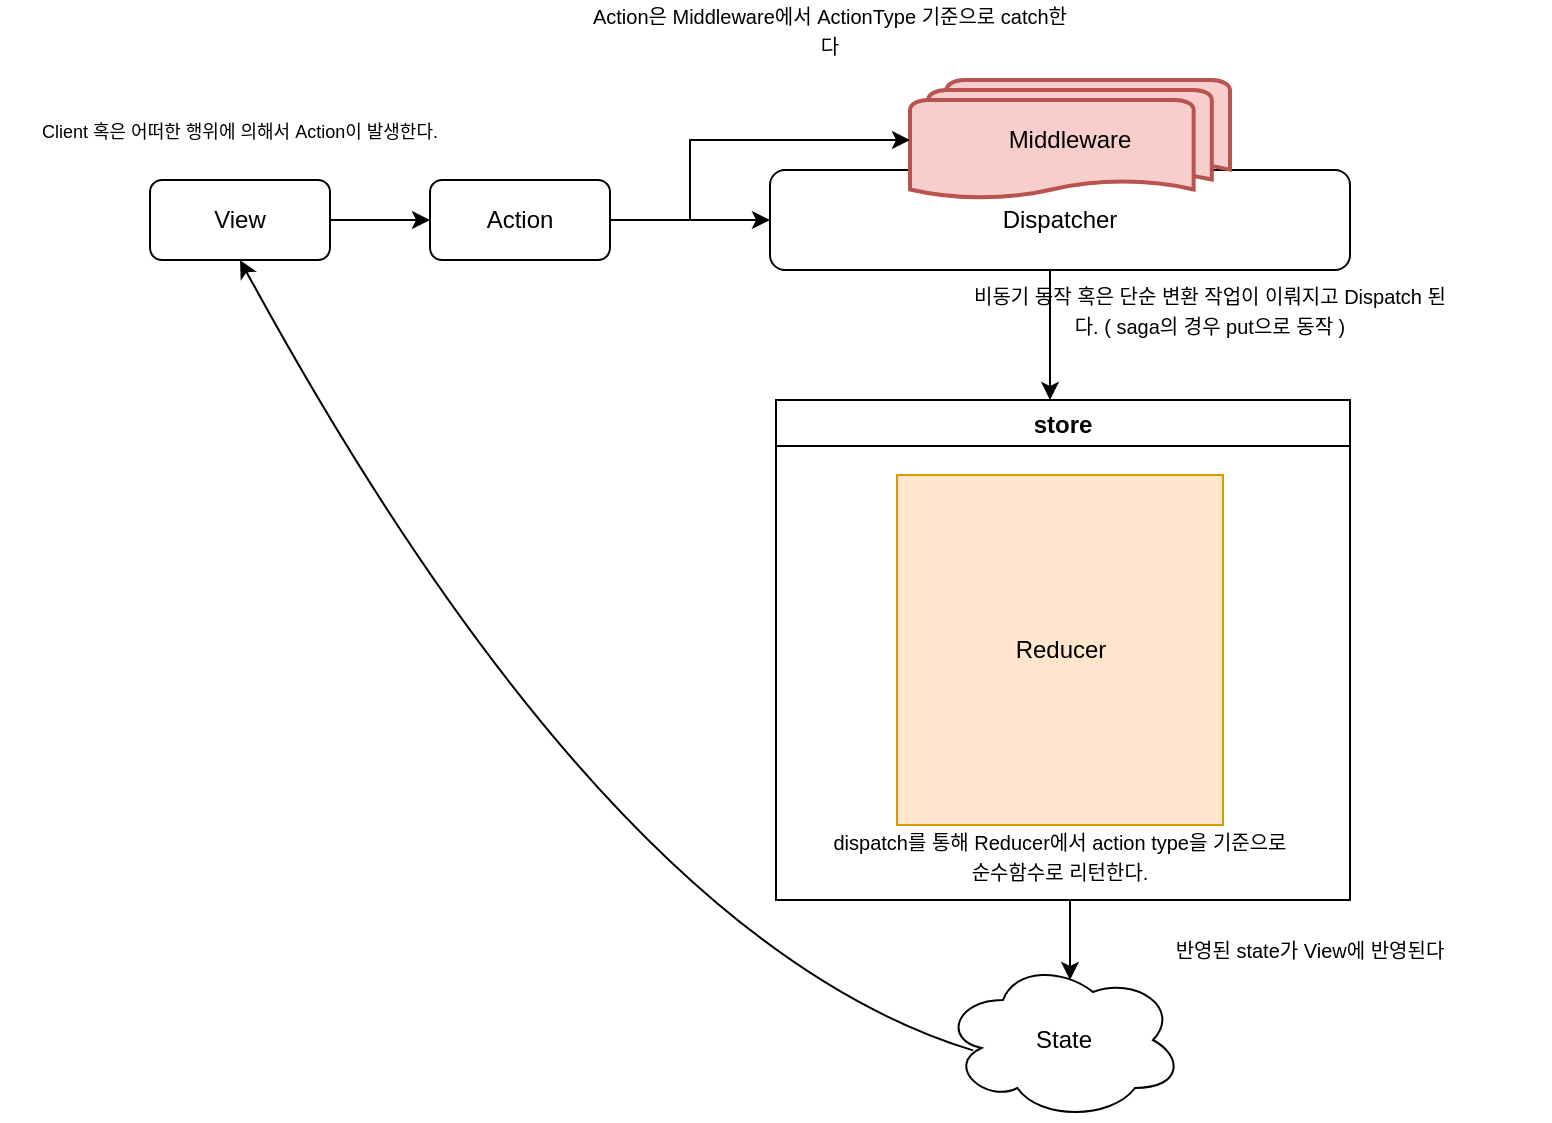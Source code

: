<mxfile version="15.8.3" type="github" pages="2"><diagram id="bOAuq9NTg9r5nYp7MiEH" name="Page-1"><mxGraphModel dx="1426" dy="769" grid="1" gridSize="10" guides="1" tooltips="1" connect="1" arrows="1" fold="1" page="1" pageScale="1" pageWidth="827" pageHeight="1169" math="0" shadow="0"><root><mxCell id="0"/><mxCell id="1" parent="0"/><mxCell id="rfQqdamhgsll6mGy4NY--1" value="View" style="rounded=1;whiteSpace=wrap;html=1;" parent="1" vertex="1"><mxGeometry x="100" y="190" width="90" height="40" as="geometry"/></mxCell><mxCell id="rfQqdamhgsll6mGy4NY--2" value="" style="endArrow=classic;html=1;rounded=0;" parent="1" edge="1"><mxGeometry width="50" height="50" relative="1" as="geometry"><mxPoint x="190" y="210" as="sourcePoint"/><mxPoint x="240" y="210" as="targetPoint"/></mxGeometry></mxCell><mxCell id="rfQqdamhgsll6mGy4NY--7" value="" style="edgeStyle=orthogonalEdgeStyle;rounded=0;orthogonalLoop=1;jettySize=auto;html=1;" parent="1" source="rfQqdamhgsll6mGy4NY--3" target="rfQqdamhgsll6mGy4NY--6" edge="1"><mxGeometry relative="1" as="geometry"/></mxCell><mxCell id="rfQqdamhgsll6mGy4NY--3" value="Action" style="rounded=1;whiteSpace=wrap;html=1;" parent="1" vertex="1"><mxGeometry x="240" y="190" width="90" height="40" as="geometry"/></mxCell><mxCell id="rfQqdamhgsll6mGy4NY--6" value="Dispatcher" style="rounded=1;whiteSpace=wrap;html=1;" parent="1" vertex="1"><mxGeometry x="410" y="185" width="290" height="50" as="geometry"/></mxCell><mxCell id="rfQqdamhgsll6mGy4NY--11" value="Middleware" style="strokeWidth=2;html=1;shape=mxgraph.flowchart.multi-document;whiteSpace=wrap;fillColor=#f8cecc;strokeColor=#b85450;" parent="1" vertex="1"><mxGeometry x="480" y="140" width="160" height="60" as="geometry"/></mxCell><mxCell id="rfQqdamhgsll6mGy4NY--12" value="" style="endArrow=classic;html=1;rounded=0;entryX=0;entryY=0.5;entryDx=0;entryDy=0;entryPerimeter=0;" parent="1" target="rfQqdamhgsll6mGy4NY--11" edge="1"><mxGeometry width="50" height="50" relative="1" as="geometry"><mxPoint x="370" y="210" as="sourcePoint"/><mxPoint x="420" y="160" as="targetPoint"/><Array as="points"><mxPoint x="370" y="170"/></Array></mxGeometry></mxCell><mxCell id="rfQqdamhgsll6mGy4NY--13" value="" style="endArrow=classic;html=1;rounded=0;" parent="1" edge="1"><mxGeometry width="50" height="50" relative="1" as="geometry"><mxPoint x="550" y="235" as="sourcePoint"/><mxPoint x="550" y="300" as="targetPoint"/></mxGeometry></mxCell><mxCell id="rfQqdamhgsll6mGy4NY--15" value="store" style="swimlane;" parent="1" vertex="1"><mxGeometry x="413" y="300" width="287" height="250" as="geometry"/></mxCell><mxCell id="rfQqdamhgsll6mGy4NY--16" value="Reducer" style="whiteSpace=wrap;html=1;fillColor=#ffe6cc;strokeColor=#d79b00;" parent="rfQqdamhgsll6mGy4NY--15" vertex="1"><mxGeometry x="60.5" y="37.5" width="163" height="175" as="geometry"/></mxCell><mxCell id="rfQqdamhgsll6mGy4NY--17" value="" style="endArrow=classic;html=1;rounded=0;" parent="rfQqdamhgsll6mGy4NY--15" edge="1"><mxGeometry width="50" height="50" relative="1" as="geometry"><mxPoint x="147" y="250" as="sourcePoint"/><mxPoint x="147" y="290" as="targetPoint"/></mxGeometry></mxCell><mxCell id="V1twmO2mlJDKfAnyKwKO-4" value="&lt;font size=&quot;1&quot;&gt;dispatch를 통해 Reducer에서 action type을 기준으로 순수함수로 리턴한다.&lt;/font&gt;" style="text;html=1;strokeColor=none;fillColor=none;align=center;verticalAlign=middle;whiteSpace=wrap;rounded=0;" vertex="1" parent="rfQqdamhgsll6mGy4NY--15"><mxGeometry x="22" y="212.5" width="240" height="30" as="geometry"/></mxCell><mxCell id="rfQqdamhgsll6mGy4NY--18" value="State" style="ellipse;shape=cloud;whiteSpace=wrap;html=1;" parent="1" vertex="1"><mxGeometry x="496.5" y="580" width="120" height="80" as="geometry"/></mxCell><mxCell id="rfQqdamhgsll6mGy4NY--19" value="" style="curved=1;endArrow=classic;html=1;rounded=0;exitX=0.125;exitY=0.565;exitDx=0;exitDy=0;exitPerimeter=0;entryX=0.5;entryY=1;entryDx=0;entryDy=0;" parent="1" source="rfQqdamhgsll6mGy4NY--18" target="rfQqdamhgsll6mGy4NY--1" edge="1"><mxGeometry width="50" height="50" relative="1" as="geometry"><mxPoint x="330" y="620" as="sourcePoint"/><mxPoint x="380" y="570" as="targetPoint"/><Array as="points"><mxPoint x="330" y="570"/></Array></mxGeometry></mxCell><mxCell id="KuqaZyxT1GNKWQC90q57-2" value="&lt;font style=&quot;font-size: 9px&quot;&gt;Client 혹은 어떠한 행위에 의해서 Action이 발생한다.&lt;/font&gt;" style="text;html=1;strokeColor=none;fillColor=none;align=center;verticalAlign=middle;whiteSpace=wrap;rounded=0;" parent="1" vertex="1"><mxGeometry x="25" y="150" width="240" height="30" as="geometry"/></mxCell><mxCell id="V1twmO2mlJDKfAnyKwKO-2" value="&lt;font size=&quot;1&quot;&gt;Action은 Middleware에서 ActionType 기준으로 catch한다&lt;/font&gt;" style="text;html=1;strokeColor=none;fillColor=none;align=center;verticalAlign=middle;whiteSpace=wrap;rounded=0;" vertex="1" parent="1"><mxGeometry x="320" y="100" width="240" height="30" as="geometry"/></mxCell><mxCell id="V1twmO2mlJDKfAnyKwKO-3" value="&lt;font size=&quot;1&quot;&gt;비동기 동작 혹은 단순 변환 작업이 이뤄지고 Dispatch 된다. ( saga의 경우 put으로 동작 )&lt;/font&gt;" style="text;html=1;strokeColor=none;fillColor=none;align=center;verticalAlign=middle;whiteSpace=wrap;rounded=0;" vertex="1" parent="1"><mxGeometry x="510" y="240" width="240" height="30" as="geometry"/></mxCell><mxCell id="V1twmO2mlJDKfAnyKwKO-5" value="&lt;font size=&quot;1&quot;&gt;반영된 state가 View에 반영된다&lt;/font&gt;" style="text;html=1;strokeColor=none;fillColor=none;align=center;verticalAlign=middle;whiteSpace=wrap;rounded=0;" vertex="1" parent="1"><mxGeometry x="560" y="560" width="240" height="30" as="geometry"/></mxCell></root></mxGraphModel></diagram><diagram id="MqhDpc5C3411kz51XVI8" name="Page-2"><mxGraphModel dx="1426" dy="712" grid="1" gridSize="10" guides="1" tooltips="1" connect="1" arrows="1" fold="1" page="1" pageScale="1" pageWidth="827" pageHeight="1169" math="0" shadow="0"><root><mxCell id="kfBG510Ro5pM1WL6rvb8-0"/><mxCell id="kfBG510Ro5pM1WL6rvb8-1" parent="kfBG510Ro5pM1WL6rvb8-0"/></root></mxGraphModel></diagram></mxfile>